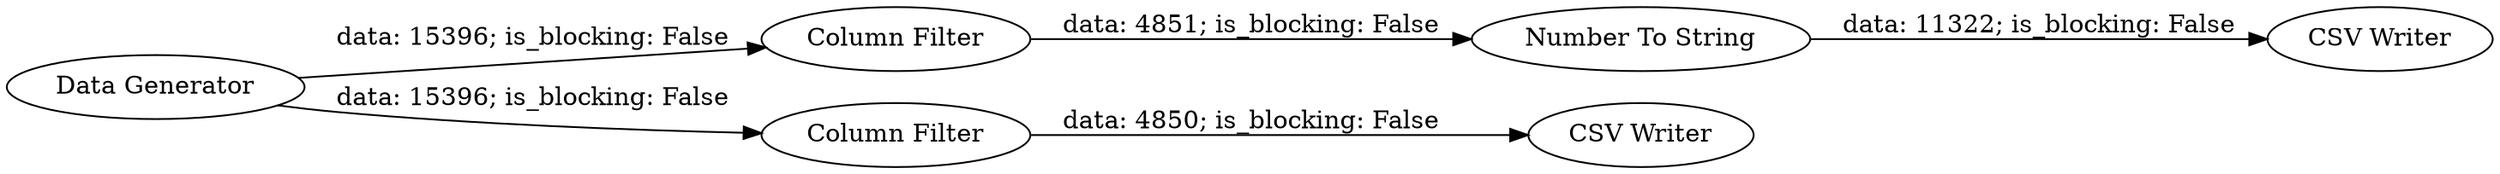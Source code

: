 digraph {
	"-1160887641831372190_3" [label="CSV Writer"]
	"-1160887641831372190_4" [label="Number To String"]
	"-1160887641831372190_6" [label="Column Filter"]
	"-1160887641831372190_7" [label="CSV Writer"]
	"-1160887641831372190_2" [label="Data Generator"]
	"-1160887641831372190_5" [label="Column Filter"]
	"-1160887641831372190_6" -> "-1160887641831372190_4" [label="data: 4851; is_blocking: False"]
	"-1160887641831372190_5" -> "-1160887641831372190_3" [label="data: 4850; is_blocking: False"]
	"-1160887641831372190_4" -> "-1160887641831372190_7" [label="data: 11322; is_blocking: False"]
	"-1160887641831372190_2" -> "-1160887641831372190_5" [label="data: 15396; is_blocking: False"]
	"-1160887641831372190_2" -> "-1160887641831372190_6" [label="data: 15396; is_blocking: False"]
	rankdir=LR
}
